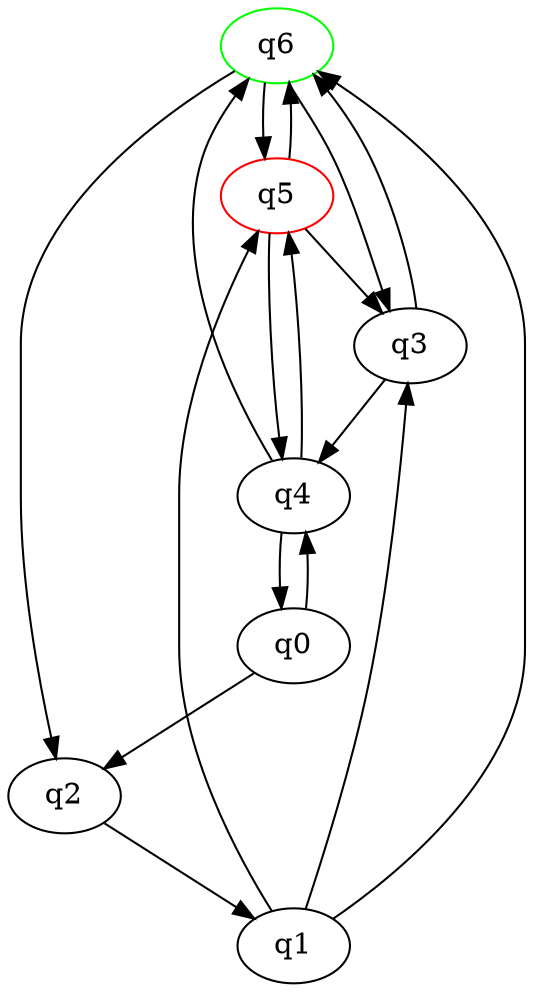 digraph A{
q6 [initial=1,color=green];
q5 [final=1,color=red];
q0 -> q2;
q0 -> q4;
q1 -> q3;
q1 -> q5;
q1 -> q6;
q2 -> q1;
q3 -> q4;
q3 -> q6;
q4 -> q0;
q4 -> q5;
q4 -> q6;
q5 -> q3;
q5 -> q4;
q5 -> q6;
q6 -> q2;
q6 -> q3;
q6 -> q5;
}
